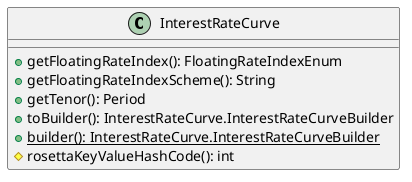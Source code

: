 @startuml

    class InterestRateCurve [[InterestRateCurve.html]] {
        +getFloatingRateIndex(): FloatingRateIndexEnum
        +getFloatingRateIndexScheme(): String
        +getTenor(): Period
        +toBuilder(): InterestRateCurve.InterestRateCurveBuilder
        {static} +builder(): InterestRateCurve.InterestRateCurveBuilder
        #rosettaKeyValueHashCode(): int
    }

@enduml
